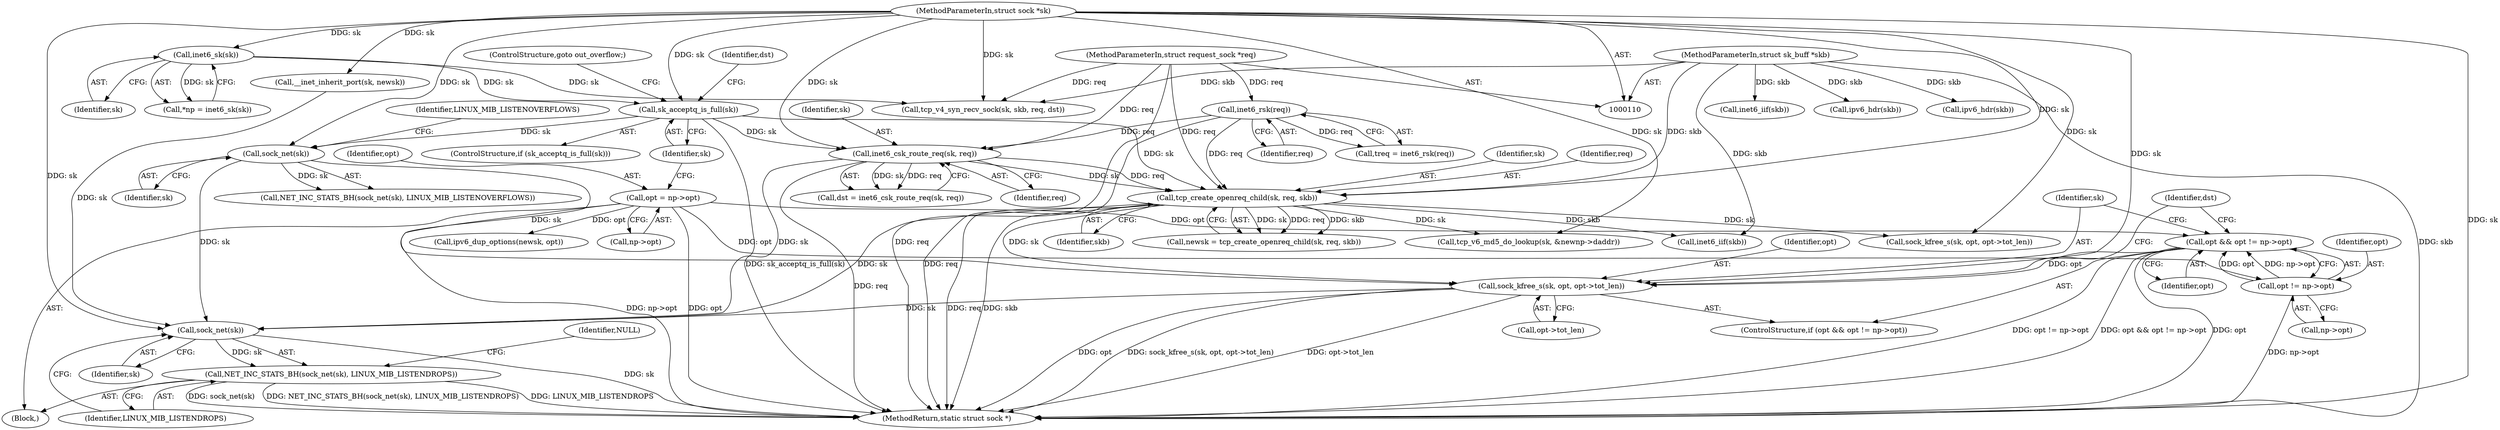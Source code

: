 digraph "0_linux_f6d8bd051c391c1c0458a30b2a7abcd939329259_33@API" {
"1000589" [label="(Call,sock_kfree_s(sk, opt, opt->tot_len))"];
"1000284" [label="(Call,tcp_create_openreq_child(sk, req, skb))"];
"1000266" [label="(Call,sk_acceptq_is_full(sk))"];
"1000121" [label="(Call,inet6_sk(sk))"];
"1000111" [label="(MethodParameterIn,struct sock *sk)"];
"1000275" [label="(Call,inet6_csk_route_req(sk, req))"];
"1000258" [label="(Call,inet6_rsk(req))"];
"1000113" [label="(MethodParameterIn,struct request_sock *req)"];
"1000112" [label="(MethodParameterIn,struct sk_buff *skb)"];
"1000577" [label="(Call,sock_net(sk))"];
"1000582" [label="(Call,opt && opt != np->opt)"];
"1000260" [label="(Call,opt = np->opt)"];
"1000584" [label="(Call,opt != np->opt)"];
"1000599" [label="(Call,sock_net(sk))"];
"1000598" [label="(Call,NET_INC_STATS_BH(sock_net(sk), LINUX_MIB_LISTENDROPS))"];
"1000285" [label="(Identifier,sk)"];
"1000284" [label="(Call,tcp_create_openreq_child(sk, req, skb))"];
"1000562" [label="(Call,__inet_inherit_port(sk, newsk))"];
"1000113" [label="(MethodParameterIn,struct request_sock *req)"];
"1000267" [label="(Identifier,sk)"];
"1000277" [label="(Identifier,req)"];
"1000238" [label="(Call,inet6_iif(skb))"];
"1000591" [label="(Identifier,opt)"];
"1000282" [label="(Call,newsk = tcp_create_openreq_child(sk, req, skb))"];
"1000273" [label="(Call,dst = inet6_csk_route_req(sk, req))"];
"1000112" [label="(MethodParameterIn,struct sk_buff *skb)"];
"1000276" [label="(Identifier,sk)"];
"1000604" [label="(MethodReturn,static struct sock *)"];
"1000592" [label="(Call,opt->tot_len)"];
"1000601" [label="(Identifier,LINUX_MIB_LISTENDROPS)"];
"1000600" [label="(Identifier,sk)"];
"1000119" [label="(Call,*np = inet6_sk(sk))"];
"1000577" [label="(Call,sock_net(sk))"];
"1000275" [label="(Call,inet6_csk_route_req(sk, req))"];
"1000261" [label="(Identifier,opt)"];
"1000527" [label="(Call,tcp_v6_md5_do_lookup(sk, &newnp->daddr))"];
"1000265" [label="(ControlStructure,if (sk_acceptq_is_full(sk)))"];
"1000122" [label="(Identifier,sk)"];
"1000576" [label="(Call,NET_INC_STATS_BH(sock_net(sk), LINUX_MIB_LISTENOVERFLOWS))"];
"1000256" [label="(Call,treq = inet6_rsk(req))"];
"1000266" [label="(Call,sk_acceptq_is_full(sk))"];
"1000583" [label="(Identifier,opt)"];
"1000271" [label="(Identifier,dst)"];
"1000454" [label="(Call,ipv6_dup_options(newsk, opt))"];
"1000437" [label="(Call,inet6_iif(skb))"];
"1000581" [label="(ControlStructure,if (opt && opt != np->opt))"];
"1000579" [label="(Identifier,LINUX_MIB_LISTENOVERFLOWS)"];
"1000111" [label="(MethodParameterIn,struct sock *sk)"];
"1000260" [label="(Call,opt = np->opt)"];
"1000115" [label="(Block,)"];
"1000287" [label="(Identifier,skb)"];
"1000139" [label="(Call,tcp_v4_syn_recv_sock(sk, skb, req, dst))"];
"1000584" [label="(Call,opt != np->opt)"];
"1000598" [label="(Call,NET_INC_STATS_BH(sock_net(sk), LINUX_MIB_LISTENDROPS))"];
"1000582" [label="(Call,opt && opt != np->opt)"];
"1000444" [label="(Call,ipv6_hdr(skb))"];
"1000268" [label="(ControlStructure,goto out_overflow;)"];
"1000586" [label="(Call,np->opt)"];
"1000245" [label="(Call,ipv6_hdr(skb))"];
"1000121" [label="(Call,inet6_sk(sk))"];
"1000262" [label="(Call,np->opt)"];
"1000599" [label="(Call,sock_net(sk))"];
"1000585" [label="(Identifier,opt)"];
"1000463" [label="(Call,sock_kfree_s(sk, opt, opt->tot_len))"];
"1000578" [label="(Identifier,sk)"];
"1000596" [label="(Identifier,dst)"];
"1000259" [label="(Identifier,req)"];
"1000286" [label="(Identifier,req)"];
"1000589" [label="(Call,sock_kfree_s(sk, opt, opt->tot_len))"];
"1000258" [label="(Call,inet6_rsk(req))"];
"1000590" [label="(Identifier,sk)"];
"1000603" [label="(Identifier,NULL)"];
"1000589" -> "1000581"  [label="AST: "];
"1000589" -> "1000592"  [label="CFG: "];
"1000590" -> "1000589"  [label="AST: "];
"1000591" -> "1000589"  [label="AST: "];
"1000592" -> "1000589"  [label="AST: "];
"1000596" -> "1000589"  [label="CFG: "];
"1000589" -> "1000604"  [label="DDG: sock_kfree_s(sk, opt, opt->tot_len)"];
"1000589" -> "1000604"  [label="DDG: opt->tot_len"];
"1000589" -> "1000604"  [label="DDG: opt"];
"1000284" -> "1000589"  [label="DDG: sk"];
"1000577" -> "1000589"  [label="DDG: sk"];
"1000111" -> "1000589"  [label="DDG: sk"];
"1000582" -> "1000589"  [label="DDG: opt"];
"1000589" -> "1000599"  [label="DDG: sk"];
"1000284" -> "1000282"  [label="AST: "];
"1000284" -> "1000287"  [label="CFG: "];
"1000285" -> "1000284"  [label="AST: "];
"1000286" -> "1000284"  [label="AST: "];
"1000287" -> "1000284"  [label="AST: "];
"1000282" -> "1000284"  [label="CFG: "];
"1000284" -> "1000604"  [label="DDG: req"];
"1000284" -> "1000604"  [label="DDG: skb"];
"1000284" -> "1000282"  [label="DDG: sk"];
"1000284" -> "1000282"  [label="DDG: req"];
"1000284" -> "1000282"  [label="DDG: skb"];
"1000266" -> "1000284"  [label="DDG: sk"];
"1000275" -> "1000284"  [label="DDG: sk"];
"1000275" -> "1000284"  [label="DDG: req"];
"1000111" -> "1000284"  [label="DDG: sk"];
"1000258" -> "1000284"  [label="DDG: req"];
"1000113" -> "1000284"  [label="DDG: req"];
"1000112" -> "1000284"  [label="DDG: skb"];
"1000284" -> "1000437"  [label="DDG: skb"];
"1000284" -> "1000463"  [label="DDG: sk"];
"1000284" -> "1000527"  [label="DDG: sk"];
"1000284" -> "1000599"  [label="DDG: sk"];
"1000266" -> "1000265"  [label="AST: "];
"1000266" -> "1000267"  [label="CFG: "];
"1000267" -> "1000266"  [label="AST: "];
"1000268" -> "1000266"  [label="CFG: "];
"1000271" -> "1000266"  [label="CFG: "];
"1000266" -> "1000604"  [label="DDG: sk_acceptq_is_full(sk)"];
"1000121" -> "1000266"  [label="DDG: sk"];
"1000111" -> "1000266"  [label="DDG: sk"];
"1000266" -> "1000275"  [label="DDG: sk"];
"1000266" -> "1000577"  [label="DDG: sk"];
"1000121" -> "1000119"  [label="AST: "];
"1000121" -> "1000122"  [label="CFG: "];
"1000122" -> "1000121"  [label="AST: "];
"1000119" -> "1000121"  [label="CFG: "];
"1000121" -> "1000119"  [label="DDG: sk"];
"1000111" -> "1000121"  [label="DDG: sk"];
"1000121" -> "1000139"  [label="DDG: sk"];
"1000111" -> "1000110"  [label="AST: "];
"1000111" -> "1000604"  [label="DDG: sk"];
"1000111" -> "1000139"  [label="DDG: sk"];
"1000111" -> "1000275"  [label="DDG: sk"];
"1000111" -> "1000463"  [label="DDG: sk"];
"1000111" -> "1000527"  [label="DDG: sk"];
"1000111" -> "1000562"  [label="DDG: sk"];
"1000111" -> "1000577"  [label="DDG: sk"];
"1000111" -> "1000599"  [label="DDG: sk"];
"1000275" -> "1000273"  [label="AST: "];
"1000275" -> "1000277"  [label="CFG: "];
"1000276" -> "1000275"  [label="AST: "];
"1000277" -> "1000275"  [label="AST: "];
"1000273" -> "1000275"  [label="CFG: "];
"1000275" -> "1000604"  [label="DDG: req"];
"1000275" -> "1000273"  [label="DDG: sk"];
"1000275" -> "1000273"  [label="DDG: req"];
"1000258" -> "1000275"  [label="DDG: req"];
"1000113" -> "1000275"  [label="DDG: req"];
"1000275" -> "1000599"  [label="DDG: sk"];
"1000258" -> "1000256"  [label="AST: "];
"1000258" -> "1000259"  [label="CFG: "];
"1000259" -> "1000258"  [label="AST: "];
"1000256" -> "1000258"  [label="CFG: "];
"1000258" -> "1000604"  [label="DDG: req"];
"1000258" -> "1000256"  [label="DDG: req"];
"1000113" -> "1000258"  [label="DDG: req"];
"1000113" -> "1000110"  [label="AST: "];
"1000113" -> "1000604"  [label="DDG: req"];
"1000113" -> "1000139"  [label="DDG: req"];
"1000112" -> "1000110"  [label="AST: "];
"1000112" -> "1000604"  [label="DDG: skb"];
"1000112" -> "1000139"  [label="DDG: skb"];
"1000112" -> "1000238"  [label="DDG: skb"];
"1000112" -> "1000245"  [label="DDG: skb"];
"1000112" -> "1000437"  [label="DDG: skb"];
"1000112" -> "1000444"  [label="DDG: skb"];
"1000577" -> "1000576"  [label="AST: "];
"1000577" -> "1000578"  [label="CFG: "];
"1000578" -> "1000577"  [label="AST: "];
"1000579" -> "1000577"  [label="CFG: "];
"1000577" -> "1000576"  [label="DDG: sk"];
"1000577" -> "1000599"  [label="DDG: sk"];
"1000582" -> "1000581"  [label="AST: "];
"1000582" -> "1000583"  [label="CFG: "];
"1000582" -> "1000584"  [label="CFG: "];
"1000583" -> "1000582"  [label="AST: "];
"1000584" -> "1000582"  [label="AST: "];
"1000590" -> "1000582"  [label="CFG: "];
"1000596" -> "1000582"  [label="CFG: "];
"1000582" -> "1000604"  [label="DDG: opt"];
"1000582" -> "1000604"  [label="DDG: opt != np->opt"];
"1000582" -> "1000604"  [label="DDG: opt && opt != np->opt"];
"1000260" -> "1000582"  [label="DDG: opt"];
"1000584" -> "1000582"  [label="DDG: opt"];
"1000584" -> "1000582"  [label="DDG: np->opt"];
"1000260" -> "1000115"  [label="AST: "];
"1000260" -> "1000262"  [label="CFG: "];
"1000261" -> "1000260"  [label="AST: "];
"1000262" -> "1000260"  [label="AST: "];
"1000267" -> "1000260"  [label="CFG: "];
"1000260" -> "1000604"  [label="DDG: np->opt"];
"1000260" -> "1000604"  [label="DDG: opt"];
"1000260" -> "1000454"  [label="DDG: opt"];
"1000260" -> "1000584"  [label="DDG: opt"];
"1000584" -> "1000586"  [label="CFG: "];
"1000585" -> "1000584"  [label="AST: "];
"1000586" -> "1000584"  [label="AST: "];
"1000584" -> "1000604"  [label="DDG: np->opt"];
"1000599" -> "1000598"  [label="AST: "];
"1000599" -> "1000600"  [label="CFG: "];
"1000600" -> "1000599"  [label="AST: "];
"1000601" -> "1000599"  [label="CFG: "];
"1000599" -> "1000604"  [label="DDG: sk"];
"1000599" -> "1000598"  [label="DDG: sk"];
"1000562" -> "1000599"  [label="DDG: sk"];
"1000598" -> "1000115"  [label="AST: "];
"1000598" -> "1000601"  [label="CFG: "];
"1000601" -> "1000598"  [label="AST: "];
"1000603" -> "1000598"  [label="CFG: "];
"1000598" -> "1000604"  [label="DDG: sock_net(sk)"];
"1000598" -> "1000604"  [label="DDG: NET_INC_STATS_BH(sock_net(sk), LINUX_MIB_LISTENDROPS)"];
"1000598" -> "1000604"  [label="DDG: LINUX_MIB_LISTENDROPS"];
}
